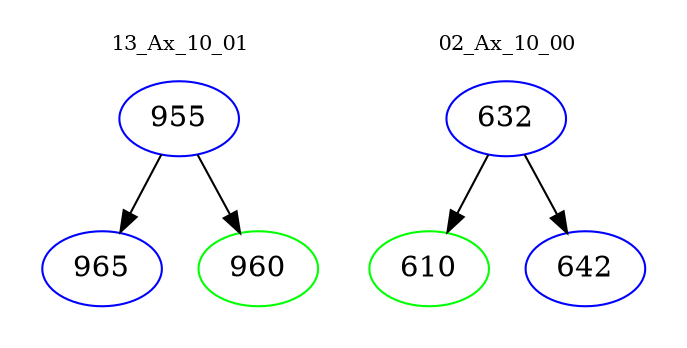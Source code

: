 digraph{
subgraph cluster_0 {
color = white
label = "13_Ax_10_01";
fontsize=10;
T0_955 [label="955", color="blue"]
T0_955 -> T0_965 [color="black"]
T0_965 [label="965", color="blue"]
T0_955 -> T0_960 [color="black"]
T0_960 [label="960", color="green"]
}
subgraph cluster_1 {
color = white
label = "02_Ax_10_00";
fontsize=10;
T1_632 [label="632", color="blue"]
T1_632 -> T1_610 [color="black"]
T1_610 [label="610", color="green"]
T1_632 -> T1_642 [color="black"]
T1_642 [label="642", color="blue"]
}
}
